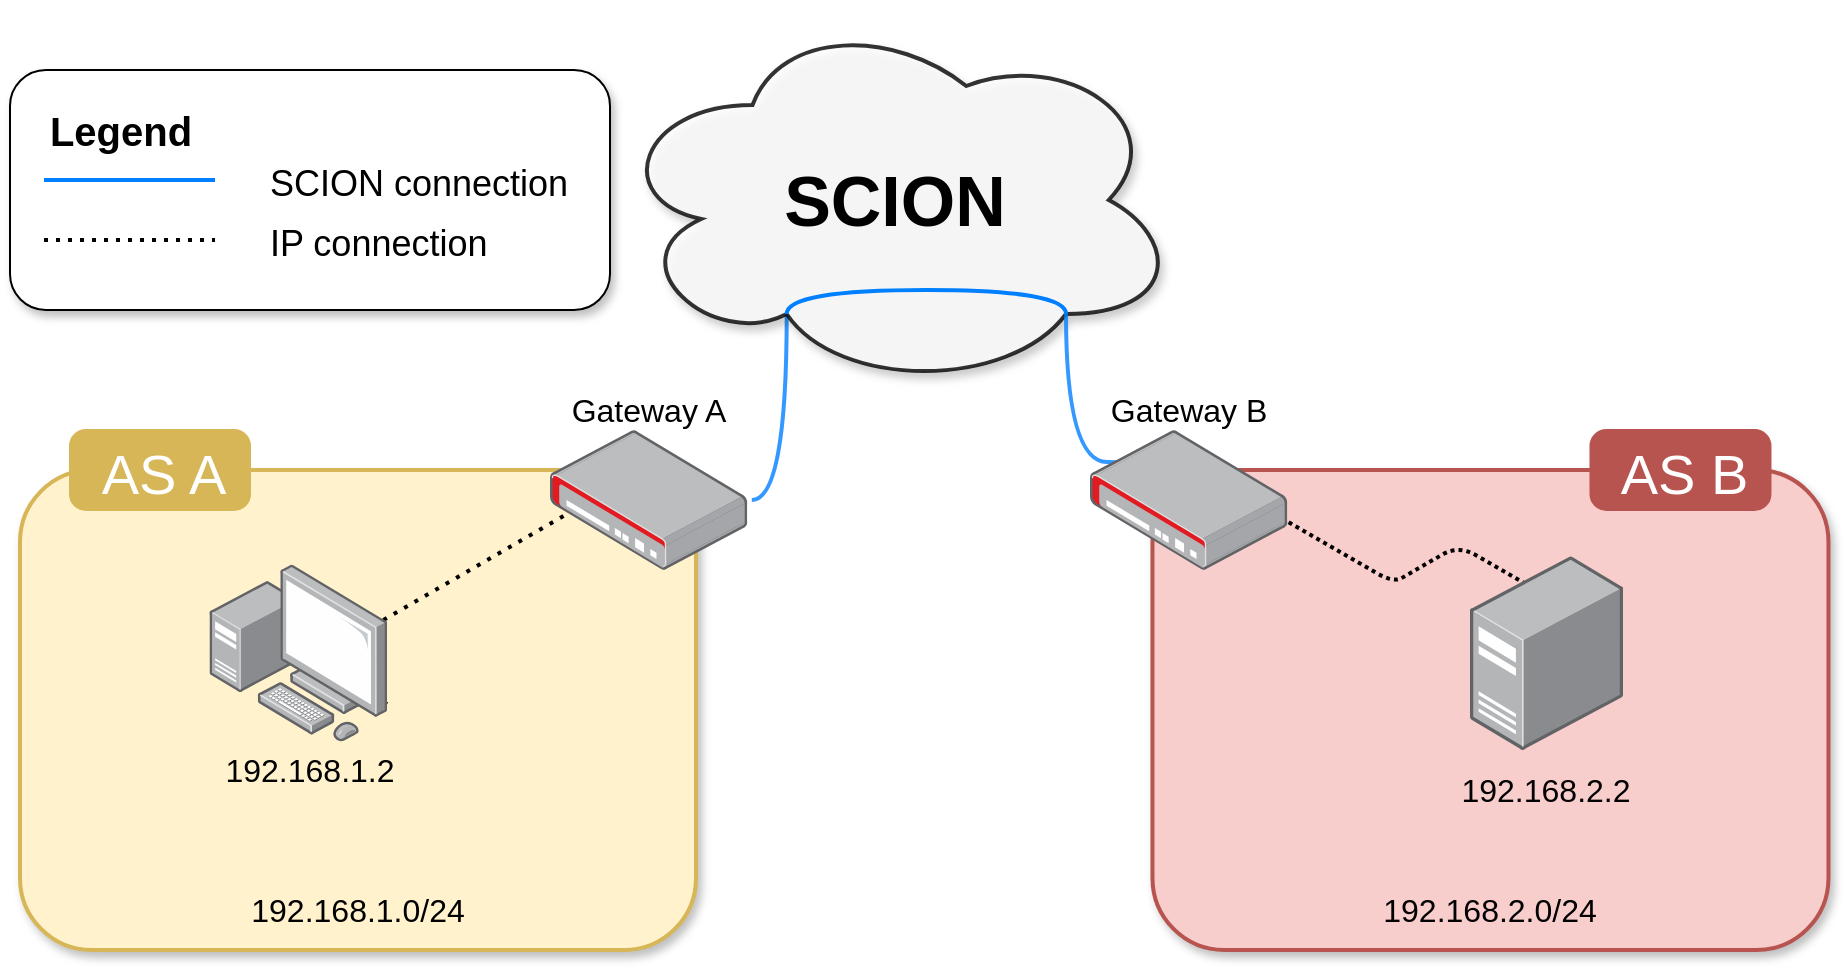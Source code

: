 <mxfile version="13.6.2" type="device"><diagram id="ul9m-lmUy2lHIoXECz0G" name="IPExample"><mxGraphModel dx="216" dy="976" grid="1" gridSize="10" guides="1" tooltips="1" connect="1" arrows="1" fold="1" page="1" pageScale="1" pageWidth="850" pageHeight="1100" math="0" shadow="0"><root><mxCell id="0"/><mxCell id="1" parent="0"/><mxCell id="oaJhZ8jvB-zifMIswXK2-57" value="" style="rounded=1;whiteSpace=wrap;html=1;strokeColor=#b85450;strokeWidth=2;fillColor=#f8cecc;shadow=1;" parent="1" vertex="1"><mxGeometry x="581.24" y="260" width="338" height="240" as="geometry"/></mxCell><mxCell id="oaJhZ8jvB-zifMIswXK2-2" value="" style="rounded=1;whiteSpace=wrap;html=1;strokeColor=#d6b656;strokeWidth=2;fillColor=#fff2cc;shadow=1;" parent="1" vertex="1"><mxGeometry x="15" y="260" width="338" height="240" as="geometry"/></mxCell><mxCell id="oaJhZ8jvB-zifMIswXK2-4" style="edgeStyle=orthogonalEdgeStyle;curved=1;rounded=0;orthogonalLoop=1;jettySize=auto;html=1;entryX=0.31;entryY=0.8;entryDx=0;entryDy=0;entryPerimeter=0;strokeWidth=2;endArrow=none;endFill=0;exitX=1.023;exitY=0.5;exitDx=0;exitDy=0;exitPerimeter=0;fillColor=#dae8fc;strokeColor=#007FFF;opacity=80;" parent="1" source="oaJhZ8jvB-zifMIswXK2-5" target="oaJhZ8jvB-zifMIswXK2-20" edge="1"><mxGeometry relative="1" as="geometry"><Array as="points"><mxPoint x="398" y="275"/></Array></mxGeometry></mxCell><mxCell id="oaJhZ8jvB-zifMIswXK2-20" value="&lt;div style=&quot;font-size: 35px&quot; align=&quot;center&quot;&gt;&lt;font style=&quot;font-size: 35px&quot;&gt;&lt;b&gt;SCION&lt;/b&gt;&lt;/font&gt;&lt;/div&gt;" style="ellipse;shape=cloud;whiteSpace=wrap;html=1;align=center;strokeWidth=2;opacity=80;shadow=1;" parent="1" vertex="1"><mxGeometry x="310" y="30" width="285" height="190" as="geometry"/></mxCell><mxCell id="oaJhZ8jvB-zifMIswXK2-21" style="edgeStyle=orthogonalEdgeStyle;curved=1;rounded=0;orthogonalLoop=1;jettySize=auto;html=1;exitX=0.31;exitY=0.8;exitDx=0;exitDy=0;exitPerimeter=0;entryX=0.8;entryY=0.8;entryDx=0;entryDy=0;entryPerimeter=0;strokeWidth=2;endArrow=none;endFill=0;fillColor=#dae8fc;strokeColor=#007FFF;" parent="1" source="oaJhZ8jvB-zifMIswXK2-20" target="oaJhZ8jvB-zifMIswXK2-20" edge="1"><mxGeometry relative="1" as="geometry"><Array as="points"><mxPoint x="398" y="170"/><mxPoint x="538" y="170"/></Array></mxGeometry></mxCell><mxCell id="oaJhZ8jvB-zifMIswXK2-22" style="edgeStyle=orthogonalEdgeStyle;curved=1;rounded=0;orthogonalLoop=1;jettySize=auto;html=1;entryX=0.8;entryY=0.8;entryDx=0;entryDy=0;entryPerimeter=0;strokeWidth=2;endArrow=none;endFill=0;startArrow=none;startFill=0;fillColor=#dae8fc;strokeColor=#007FFF;opacity=80;exitX=0.296;exitY=0.354;exitDx=0;exitDy=0;exitPerimeter=0;" parent="1" source="oaJhZ8jvB-zifMIswXK2-58" target="oaJhZ8jvB-zifMIswXK2-20" edge="1"><mxGeometry relative="1" as="geometry"><mxPoint x="670" y="190" as="sourcePoint"/><mxPoint x="540.06" y="190.0" as="targetPoint"/><Array as="points"><mxPoint x="579" y="256"/><mxPoint x="538" y="256"/></Array></mxGeometry></mxCell><mxCell id="oaJhZ8jvB-zifMIswXK2-23" value="AS A" style="shape=rect;strokeWidth=1;dashed=0;rounded=1;arcSize=20;fontSize=28;spacing=2;spacingTop=-2;align=center;autosize=1;spacingLeft=4;resizeWidth=0;resizeHeight=0;perimeter=none;horizontal=1;strokeColor=#D6B656;fillColor=#D6B656;fontColor=#FFFFFF;" parent="1" vertex="1"><mxGeometry x="40" y="240" width="90" height="40" as="geometry"/></mxCell><mxCell id="oaJhZ8jvB-zifMIswXK2-33" value="" style="rounded=1;whiteSpace=wrap;html=1;shadow=1;sketch=0;glass=0;" parent="1" vertex="1"><mxGeometry x="10" y="60" width="300" height="120" as="geometry"/></mxCell><mxCell id="oaJhZ8jvB-zifMIswXK2-34" value="&lt;b&gt;&lt;font style=&quot;font-size: 20px&quot;&gt;Legend&lt;/font&gt;&lt;/b&gt;" style="text;html=1;align=center;verticalAlign=middle;resizable=0;points=[];autosize=1;" parent="1" vertex="1"><mxGeometry x="19.74" y="79.999" width="90" height="20" as="geometry"/></mxCell><mxCell id="oaJhZ8jvB-zifMIswXK2-37" value="" style="endArrow=none;startArrow=none;html=1;startFill=0;endFill=0;strokeWidth=2;dashed=1;dashPattern=1 2;" parent="1" edge="1"><mxGeometry width="50" height="50" relative="1" as="geometry"><mxPoint x="26.999" y="145.003" as="sourcePoint"/><mxPoint x="112.517" y="145.003" as="targetPoint"/></mxGeometry></mxCell><mxCell id="oaJhZ8jvB-zifMIswXK2-38" value="&lt;font style=&quot;font-size: 18px&quot;&gt;IP connection&lt;/font&gt;" style="text;html=1;align=left;verticalAlign=middle;resizable=0;points=[];autosize=1;glass=0;" parent="1" vertex="1"><mxGeometry x="137.996" y="137.002" width="120" height="20" as="geometry"/></mxCell><mxCell id="oaJhZ8jvB-zifMIswXK2-39" value="" style="endArrow=none;startArrow=none;html=1;startFill=0;endFill=0;strokeWidth=2;fillColor=#dae8fc;strokeColor=#007FFF;" parent="1" edge="1"><mxGeometry width="50" height="50" relative="1" as="geometry"><mxPoint x="26.999" y="115.005" as="sourcePoint"/><mxPoint x="112.517" y="115.005" as="targetPoint"/></mxGeometry></mxCell><mxCell id="oaJhZ8jvB-zifMIswXK2-40" value="&lt;font style=&quot;font-size: 18px&quot;&gt;SCION connection&lt;/font&gt;" style="text;html=1;align=left;verticalAlign=middle;resizable=0;points=[];autosize=1;" parent="1" vertex="1"><mxGeometry x="138.276" y="106.665" width="160" height="20" as="geometry"/></mxCell><mxCell id="oaJhZ8jvB-zifMIswXK2-46" value="&lt;font style=&quot;font-size: 16px&quot;&gt;192.168.1.0/24&lt;/font&gt;" style="text;html=1;strokeColor=none;fillColor=none;align=center;verticalAlign=middle;whiteSpace=wrap;rounded=0;" parent="1" vertex="1"><mxGeometry x="134" y="470" width="100" height="20" as="geometry"/></mxCell><mxCell id="oaJhZ8jvB-zifMIswXK2-51" value="&lt;font style=&quot;font-size: 16px&quot;&gt;192.168.1.2&lt;/font&gt;" style="text;html=1;strokeColor=none;fillColor=none;align=center;verticalAlign=middle;whiteSpace=wrap;rounded=0;" parent="1" vertex="1"><mxGeometry x="110" y="400" width="100" height="20" as="geometry"/></mxCell><mxCell id="oaJhZ8jvB-zifMIswXK2-59" value="AS B" style="shape=rect;strokeWidth=1;dashed=0;rounded=1;arcSize=20;fontSize=28;spacing=2;spacingTop=-2;align=center;autosize=1;spacingLeft=4;resizeWidth=0;resizeHeight=0;perimeter=none;horizontal=1;fontColor=#FFF;strokeColor=#B85450;fillColor=#B85450;sketch=0;" parent="1" vertex="1"><mxGeometry x="800.24" y="240" width="90" height="40" as="geometry"/></mxCell><mxCell id="oaJhZ8jvB-zifMIswXK2-60" value="&lt;font style=&quot;font-size: 16px&quot;&gt;192.168.2.0/24&lt;/font&gt;" style="text;html=1;strokeColor=none;fillColor=none;align=center;verticalAlign=middle;whiteSpace=wrap;rounded=0;" parent="1" vertex="1"><mxGeometry x="700.24" y="470" width="100" height="20" as="geometry"/></mxCell><mxCell id="oaJhZ8jvB-zifMIswXK2-62" value="&lt;font style=&quot;font-size: 16px&quot;&gt;192.168.2.2&lt;/font&gt;" style="text;html=1;strokeColor=none;fillColor=none;align=center;verticalAlign=middle;whiteSpace=wrap;rounded=0;" parent="1" vertex="1"><mxGeometry x="728.26" y="410" width="100" height="20" as="geometry"/></mxCell><mxCell id="oaJhZ8jvB-zifMIswXK2-63" value="" style="endArrow=none;dashed=1;html=1;fontColor=#FFF;entryX=0.811;entryY=0.5;entryDx=0;entryDy=0;entryPerimeter=0;exitX=0.863;exitY=0.371;exitDx=0;exitDy=0;exitPerimeter=0;edgeStyle=isometricEdgeStyle;elbow=vertical;strokeWidth=2;dashPattern=1 1;" parent="1" source="oaJhZ8jvB-zifMIswXK2-42" target="oaJhZ8jvB-zifMIswXK2-58" edge="1"><mxGeometry width="50" height="50" relative="1" as="geometry"><mxPoint x="400" y="270" as="sourcePoint"/><mxPoint x="450" y="220" as="targetPoint"/></mxGeometry></mxCell><mxCell id="oaJhZ8jvB-zifMIswXK2-42" value="" style="points=[];aspect=fixed;html=1;align=center;shadow=0;dashed=0;image;image=img/lib/allied_telesis/computer_and_terminals/Server_Desktop.svg;sketch=0;" parent="1" vertex="1"><mxGeometry x="740" y="303" width="76.52" height="97" as="geometry"/></mxCell><mxCell id="oaJhZ8jvB-zifMIswXK2-64" value="" style="endArrow=none;dashed=1;html=1;fontColor=#FFF;entryX=0.659;entryY=0.471;entryDx=0;entryDy=0;entryPerimeter=0;edgeStyle=isometricEdgeStyle;elbow=vertical;strokeWidth=2;dashPattern=1 2;" parent="1" source="oaJhZ8jvB-zifMIswXK2-49" target="oaJhZ8jvB-zifMIswXK2-5" edge="1"><mxGeometry width="50" height="50" relative="1" as="geometry"><mxPoint x="816.037" y="348.987" as="sourcePoint"/><mxPoint x="660.711" y="299.07" as="targetPoint"/><Array as="points"><mxPoint x="240" y="310"/></Array></mxGeometry></mxCell><mxCell id="oaJhZ8jvB-zifMIswXK2-49" value="" style="points=[];aspect=fixed;html=1;align=center;shadow=0;dashed=0;image;image=img/lib/allied_telesis/computer_and_terminals/Personal_Computer_with_Server.svg;" parent="1" vertex="1"><mxGeometry x="109.74" y="307.1" width="88.79" height="88.79" as="geometry"/></mxCell><mxCell id="oaJhZ8jvB-zifMIswXK2-5" value="" style="points=[];aspect=fixed;html=1;align=center;shadow=0;dashed=0;image;image=img/lib/allied_telesis/security/Router_VPN.svg;sketch=0;" parent="1" vertex="1"><mxGeometry x="280" y="240" width="98.64" height="70" as="geometry"/></mxCell><mxCell id="oaJhZ8jvB-zifMIswXK2-58" value="" style="points=[];aspect=fixed;html=1;align=center;shadow=0;dashed=0;image;image=img/lib/allied_telesis/security/Router_VPN.svg;" parent="1" vertex="1"><mxGeometry x="550" y="240" width="98.64" height="70" as="geometry"/></mxCell><mxCell id="oaJhZ8jvB-zifMIswXK2-65" value="&lt;font color=&quot;#000000&quot; style=&quot;font-size: 16px&quot;&gt;Gateway A&lt;/font&gt;" style="text;html=1;align=center;verticalAlign=middle;resizable=0;points=[];autosize=1;fontColor=#FFF;" parent="1" vertex="1"><mxGeometry x="284.32" y="220" width="90" height="20" as="geometry"/></mxCell><mxCell id="oaJhZ8jvB-zifMIswXK2-66" value="&lt;font color=&quot;#000000&quot; style=&quot;font-size: 16px&quot;&gt;Gateway B&lt;/font&gt;" style="text;html=1;align=center;verticalAlign=middle;resizable=0;points=[];autosize=1;fontColor=#FFF;" parent="1" vertex="1"><mxGeometry x="554.32" y="220" width="90" height="20" as="geometry"/></mxCell></root></mxGraphModel></diagram></mxfile>